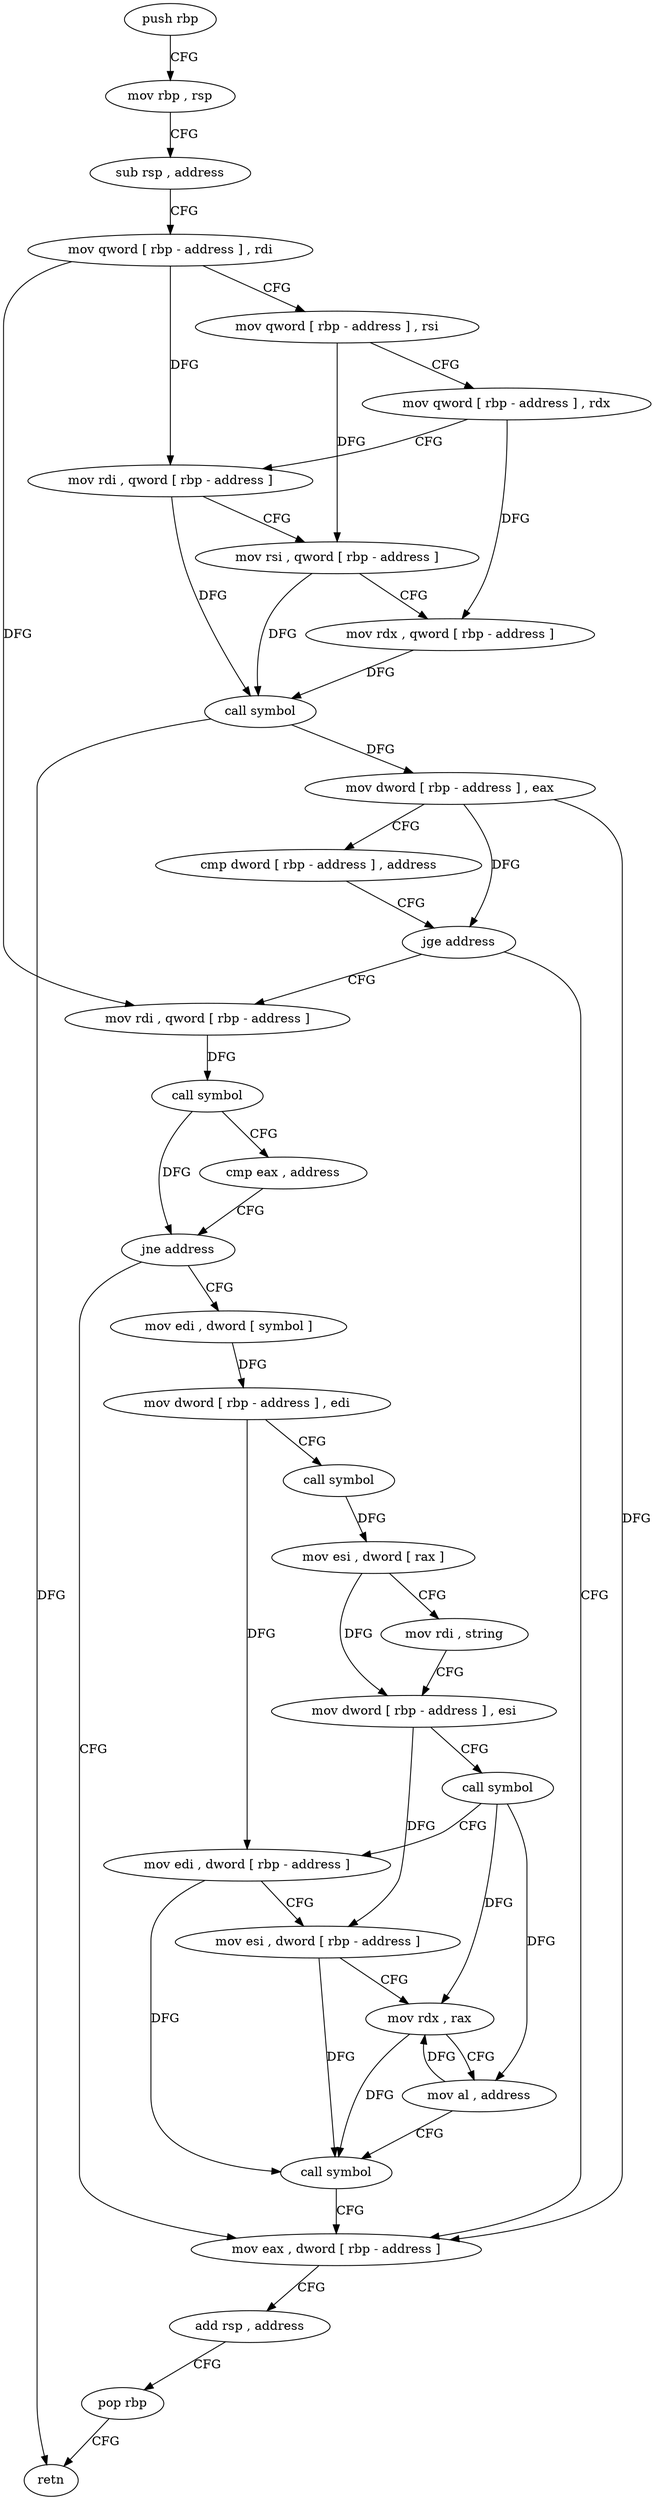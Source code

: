 digraph "func" {
"4256080" [label = "push rbp" ]
"4256081" [label = "mov rbp , rsp" ]
"4256084" [label = "sub rsp , address" ]
"4256088" [label = "mov qword [ rbp - address ] , rdi" ]
"4256092" [label = "mov qword [ rbp - address ] , rsi" ]
"4256096" [label = "mov qword [ rbp - address ] , rdx" ]
"4256100" [label = "mov rdi , qword [ rbp - address ]" ]
"4256104" [label = "mov rsi , qword [ rbp - address ]" ]
"4256108" [label = "mov rdx , qword [ rbp - address ]" ]
"4256112" [label = "call symbol" ]
"4256117" [label = "mov dword [ rbp - address ] , eax" ]
"4256120" [label = "cmp dword [ rbp - address ] , address" ]
"4256124" [label = "jge address" ]
"4256199" [label = "mov eax , dword [ rbp - address ]" ]
"4256130" [label = "mov rdi , qword [ rbp - address ]" ]
"4256202" [label = "add rsp , address" ]
"4256206" [label = "pop rbp" ]
"4256207" [label = "retn" ]
"4256134" [label = "call symbol" ]
"4256139" [label = "cmp eax , address" ]
"4256142" [label = "jne address" ]
"4256148" [label = "mov edi , dword [ symbol ]" ]
"4256155" [label = "mov dword [ rbp - address ] , edi" ]
"4256158" [label = "call symbol" ]
"4256163" [label = "mov esi , dword [ rax ]" ]
"4256165" [label = "mov rdi , string" ]
"4256175" [label = "mov dword [ rbp - address ] , esi" ]
"4256178" [label = "call symbol" ]
"4256183" [label = "mov edi , dword [ rbp - address ]" ]
"4256186" [label = "mov esi , dword [ rbp - address ]" ]
"4256189" [label = "mov rdx , rax" ]
"4256192" [label = "mov al , address" ]
"4256194" [label = "call symbol" ]
"4256080" -> "4256081" [ label = "CFG" ]
"4256081" -> "4256084" [ label = "CFG" ]
"4256084" -> "4256088" [ label = "CFG" ]
"4256088" -> "4256092" [ label = "CFG" ]
"4256088" -> "4256100" [ label = "DFG" ]
"4256088" -> "4256130" [ label = "DFG" ]
"4256092" -> "4256096" [ label = "CFG" ]
"4256092" -> "4256104" [ label = "DFG" ]
"4256096" -> "4256100" [ label = "CFG" ]
"4256096" -> "4256108" [ label = "DFG" ]
"4256100" -> "4256104" [ label = "CFG" ]
"4256100" -> "4256112" [ label = "DFG" ]
"4256104" -> "4256108" [ label = "CFG" ]
"4256104" -> "4256112" [ label = "DFG" ]
"4256108" -> "4256112" [ label = "DFG" ]
"4256112" -> "4256117" [ label = "DFG" ]
"4256112" -> "4256207" [ label = "DFG" ]
"4256117" -> "4256120" [ label = "CFG" ]
"4256117" -> "4256124" [ label = "DFG" ]
"4256117" -> "4256199" [ label = "DFG" ]
"4256120" -> "4256124" [ label = "CFG" ]
"4256124" -> "4256199" [ label = "CFG" ]
"4256124" -> "4256130" [ label = "CFG" ]
"4256199" -> "4256202" [ label = "CFG" ]
"4256130" -> "4256134" [ label = "DFG" ]
"4256202" -> "4256206" [ label = "CFG" ]
"4256206" -> "4256207" [ label = "CFG" ]
"4256134" -> "4256139" [ label = "CFG" ]
"4256134" -> "4256142" [ label = "DFG" ]
"4256139" -> "4256142" [ label = "CFG" ]
"4256142" -> "4256199" [ label = "CFG" ]
"4256142" -> "4256148" [ label = "CFG" ]
"4256148" -> "4256155" [ label = "DFG" ]
"4256155" -> "4256158" [ label = "CFG" ]
"4256155" -> "4256183" [ label = "DFG" ]
"4256158" -> "4256163" [ label = "DFG" ]
"4256163" -> "4256165" [ label = "CFG" ]
"4256163" -> "4256175" [ label = "DFG" ]
"4256165" -> "4256175" [ label = "CFG" ]
"4256175" -> "4256178" [ label = "CFG" ]
"4256175" -> "4256186" [ label = "DFG" ]
"4256178" -> "4256183" [ label = "CFG" ]
"4256178" -> "4256189" [ label = "DFG" ]
"4256178" -> "4256192" [ label = "DFG" ]
"4256183" -> "4256186" [ label = "CFG" ]
"4256183" -> "4256194" [ label = "DFG" ]
"4256186" -> "4256189" [ label = "CFG" ]
"4256186" -> "4256194" [ label = "DFG" ]
"4256189" -> "4256192" [ label = "CFG" ]
"4256189" -> "4256194" [ label = "DFG" ]
"4256192" -> "4256194" [ label = "CFG" ]
"4256192" -> "4256189" [ label = "DFG" ]
"4256194" -> "4256199" [ label = "CFG" ]
}

